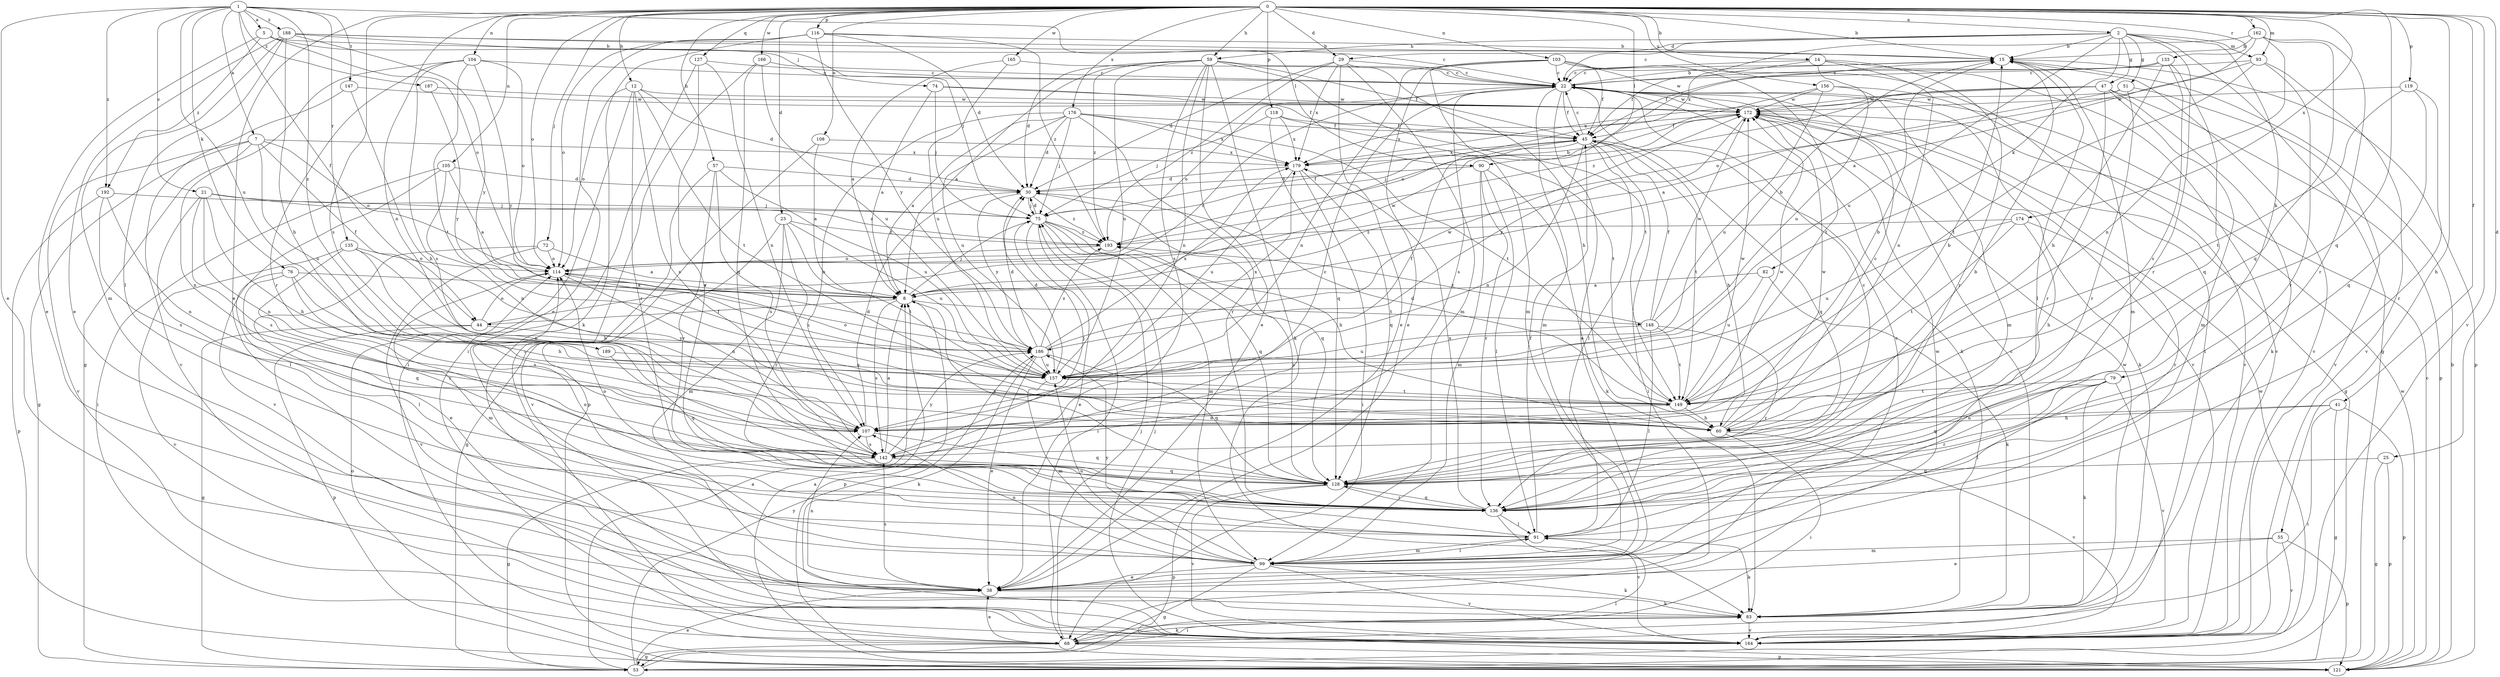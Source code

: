 strict digraph  {
0;
1;
2;
5;
7;
8;
12;
14;
15;
21;
22;
23;
25;
29;
30;
38;
41;
44;
45;
47;
51;
53;
55;
57;
59;
60;
68;
72;
74;
75;
76;
79;
82;
83;
90;
91;
93;
99;
103;
104;
105;
107;
108;
114;
116;
118;
119;
121;
127;
128;
133;
135;
136;
142;
147;
148;
149;
156;
157;
162;
164;
165;
166;
172;
174;
176;
179;
186;
187;
188;
189;
192;
193;
0 -> 2  [label=a];
0 -> 12  [label=b];
0 -> 14  [label=b];
0 -> 15  [label=b];
0 -> 23  [label=d];
0 -> 25  [label=d];
0 -> 29  [label=d];
0 -> 38  [label=e];
0 -> 41  [label=f];
0 -> 55  [label=h];
0 -> 57  [label=h];
0 -> 59  [label=h];
0 -> 72  [label=j];
0 -> 90  [label=l];
0 -> 93  [label=m];
0 -> 103  [label=n];
0 -> 104  [label=n];
0 -> 105  [label=n];
0 -> 107  [label=n];
0 -> 108  [label=o];
0 -> 114  [label=o];
0 -> 116  [label=p];
0 -> 118  [label=p];
0 -> 119  [label=p];
0 -> 127  [label=q];
0 -> 128  [label=q];
0 -> 133  [label=r];
0 -> 142  [label=s];
0 -> 156  [label=u];
0 -> 162  [label=v];
0 -> 164  [label=v];
0 -> 165  [label=w];
0 -> 166  [label=w];
0 -> 174  [label=x];
0 -> 176  [label=x];
1 -> 5  [label=a];
1 -> 7  [label=a];
1 -> 21  [label=c];
1 -> 38  [label=e];
1 -> 44  [label=f];
1 -> 76  [label=k];
1 -> 90  [label=l];
1 -> 135  [label=r];
1 -> 147  [label=t];
1 -> 157  [label=u];
1 -> 187  [label=z];
1 -> 188  [label=z];
1 -> 189  [label=z];
1 -> 192  [label=z];
2 -> 15  [label=b];
2 -> 22  [label=c];
2 -> 29  [label=d];
2 -> 47  [label=g];
2 -> 51  [label=g];
2 -> 53  [label=g];
2 -> 59  [label=h];
2 -> 79  [label=k];
2 -> 82  [label=k];
2 -> 93  [label=m];
2 -> 136  [label=r];
2 -> 157  [label=u];
5 -> 15  [label=b];
5 -> 38  [label=e];
5 -> 74  [label=j];
5 -> 114  [label=o];
5 -> 192  [label=z];
7 -> 44  [label=f];
7 -> 53  [label=g];
7 -> 107  [label=n];
7 -> 114  [label=o];
7 -> 157  [label=u];
7 -> 164  [label=v];
7 -> 179  [label=x];
8 -> 44  [label=f];
8 -> 75  [label=j];
8 -> 121  [label=p];
8 -> 142  [label=s];
8 -> 148  [label=t];
8 -> 172  [label=w];
12 -> 30  [label=d];
12 -> 68  [label=i];
12 -> 114  [label=o];
12 -> 136  [label=r];
12 -> 142  [label=s];
12 -> 149  [label=t];
12 -> 172  [label=w];
14 -> 22  [label=c];
14 -> 45  [label=f];
14 -> 107  [label=n];
14 -> 136  [label=r];
14 -> 157  [label=u];
14 -> 164  [label=v];
15 -> 22  [label=c];
15 -> 91  [label=l];
15 -> 99  [label=m];
15 -> 121  [label=p];
15 -> 164  [label=v];
21 -> 60  [label=h];
21 -> 75  [label=j];
21 -> 91  [label=l];
21 -> 107  [label=n];
21 -> 142  [label=s];
21 -> 193  [label=z];
22 -> 15  [label=b];
22 -> 38  [label=e];
22 -> 45  [label=f];
22 -> 83  [label=k];
22 -> 99  [label=m];
22 -> 114  [label=o];
22 -> 142  [label=s];
22 -> 164  [label=v];
22 -> 172  [label=w];
23 -> 53  [label=g];
23 -> 99  [label=m];
23 -> 136  [label=r];
23 -> 149  [label=t];
23 -> 157  [label=u];
23 -> 193  [label=z];
25 -> 53  [label=g];
25 -> 121  [label=p];
25 -> 128  [label=q];
29 -> 22  [label=c];
29 -> 30  [label=d];
29 -> 38  [label=e];
29 -> 60  [label=h];
29 -> 99  [label=m];
29 -> 179  [label=x];
29 -> 193  [label=z];
30 -> 75  [label=j];
30 -> 128  [label=q];
30 -> 186  [label=y];
30 -> 193  [label=z];
38 -> 22  [label=c];
38 -> 83  [label=k];
38 -> 107  [label=n];
38 -> 142  [label=s];
38 -> 172  [label=w];
41 -> 53  [label=g];
41 -> 60  [label=h];
41 -> 68  [label=i];
41 -> 107  [label=n];
41 -> 121  [label=p];
44 -> 22  [label=c];
44 -> 53  [label=g];
44 -> 114  [label=o];
44 -> 121  [label=p];
44 -> 186  [label=y];
45 -> 22  [label=c];
45 -> 60  [label=h];
45 -> 68  [label=i];
45 -> 75  [label=j];
45 -> 91  [label=l];
45 -> 107  [label=n];
45 -> 128  [label=q];
45 -> 149  [label=t];
45 -> 179  [label=x];
47 -> 83  [label=k];
47 -> 99  [label=m];
47 -> 121  [label=p];
47 -> 136  [label=r];
47 -> 172  [label=w];
47 -> 179  [label=x];
47 -> 193  [label=z];
51 -> 8  [label=a];
51 -> 136  [label=r];
51 -> 164  [label=v];
51 -> 172  [label=w];
53 -> 8  [label=a];
53 -> 38  [label=e];
53 -> 91  [label=l];
53 -> 172  [label=w];
53 -> 186  [label=y];
55 -> 38  [label=e];
55 -> 99  [label=m];
55 -> 121  [label=p];
55 -> 164  [label=v];
57 -> 30  [label=d];
57 -> 136  [label=r];
57 -> 142  [label=s];
57 -> 157  [label=u];
57 -> 164  [label=v];
59 -> 8  [label=a];
59 -> 22  [label=c];
59 -> 30  [label=d];
59 -> 38  [label=e];
59 -> 45  [label=f];
59 -> 83  [label=k];
59 -> 107  [label=n];
59 -> 142  [label=s];
59 -> 149  [label=t];
59 -> 157  [label=u];
59 -> 193  [label=z];
60 -> 15  [label=b];
60 -> 22  [label=c];
60 -> 68  [label=i];
60 -> 164  [label=v];
60 -> 172  [label=w];
68 -> 38  [label=e];
68 -> 53  [label=g];
68 -> 75  [label=j];
68 -> 83  [label=k];
68 -> 121  [label=p];
72 -> 8  [label=a];
72 -> 38  [label=e];
72 -> 114  [label=o];
72 -> 164  [label=v];
74 -> 8  [label=a];
74 -> 45  [label=f];
74 -> 75  [label=j];
74 -> 172  [label=w];
75 -> 30  [label=d];
75 -> 38  [label=e];
75 -> 45  [label=f];
75 -> 60  [label=h];
75 -> 68  [label=i];
75 -> 99  [label=m];
75 -> 128  [label=q];
75 -> 193  [label=z];
76 -> 8  [label=a];
76 -> 60  [label=h];
76 -> 91  [label=l];
76 -> 128  [label=q];
76 -> 142  [label=s];
79 -> 83  [label=k];
79 -> 91  [label=l];
79 -> 128  [label=q];
79 -> 136  [label=r];
79 -> 149  [label=t];
79 -> 164  [label=v];
82 -> 8  [label=a];
82 -> 83  [label=k];
82 -> 157  [label=u];
83 -> 22  [label=c];
83 -> 68  [label=i];
83 -> 164  [label=v];
83 -> 172  [label=w];
90 -> 30  [label=d];
90 -> 83  [label=k];
90 -> 91  [label=l];
90 -> 99  [label=m];
90 -> 136  [label=r];
91 -> 45  [label=f];
91 -> 83  [label=k];
91 -> 99  [label=m];
91 -> 114  [label=o];
93 -> 22  [label=c];
93 -> 114  [label=o];
93 -> 136  [label=r];
93 -> 149  [label=t];
93 -> 164  [label=v];
99 -> 38  [label=e];
99 -> 53  [label=g];
99 -> 83  [label=k];
99 -> 91  [label=l];
99 -> 107  [label=n];
99 -> 157  [label=u];
99 -> 164  [label=v];
99 -> 186  [label=y];
103 -> 22  [label=c];
103 -> 38  [label=e];
103 -> 45  [label=f];
103 -> 68  [label=i];
103 -> 99  [label=m];
103 -> 107  [label=n];
103 -> 149  [label=t];
103 -> 172  [label=w];
104 -> 22  [label=c];
104 -> 53  [label=g];
104 -> 114  [label=o];
104 -> 136  [label=r];
104 -> 142  [label=s];
104 -> 149  [label=t];
104 -> 186  [label=y];
105 -> 8  [label=a];
105 -> 30  [label=d];
105 -> 68  [label=i];
105 -> 107  [label=n];
105 -> 164  [label=v];
107 -> 30  [label=d];
107 -> 128  [label=q];
107 -> 142  [label=s];
107 -> 172  [label=w];
108 -> 8  [label=a];
108 -> 121  [label=p];
108 -> 179  [label=x];
114 -> 8  [label=a];
114 -> 99  [label=m];
114 -> 107  [label=n];
114 -> 157  [label=u];
116 -> 15  [label=b];
116 -> 30  [label=d];
116 -> 38  [label=e];
116 -> 83  [label=k];
116 -> 114  [label=o];
116 -> 186  [label=y];
116 -> 193  [label=z];
118 -> 45  [label=f];
118 -> 75  [label=j];
118 -> 128  [label=q];
118 -> 149  [label=t];
118 -> 179  [label=x];
119 -> 128  [label=q];
119 -> 136  [label=r];
119 -> 149  [label=t];
119 -> 172  [label=w];
121 -> 8  [label=a];
121 -> 15  [label=b];
121 -> 22  [label=c];
121 -> 114  [label=o];
121 -> 172  [label=w];
127 -> 22  [label=c];
127 -> 68  [label=i];
127 -> 107  [label=n];
127 -> 136  [label=r];
128 -> 8  [label=a];
128 -> 15  [label=b];
128 -> 22  [label=c];
128 -> 121  [label=p];
128 -> 136  [label=r];
128 -> 164  [label=v];
128 -> 193  [label=z];
133 -> 22  [label=c];
133 -> 45  [label=f];
133 -> 60  [label=h];
133 -> 128  [label=q];
133 -> 142  [label=s];
135 -> 60  [label=h];
135 -> 107  [label=n];
135 -> 114  [label=o];
135 -> 136  [label=r];
135 -> 164  [label=v];
136 -> 91  [label=l];
136 -> 114  [label=o];
136 -> 128  [label=q];
136 -> 164  [label=v];
136 -> 179  [label=x];
142 -> 8  [label=a];
142 -> 22  [label=c];
142 -> 53  [label=g];
142 -> 75  [label=j];
142 -> 128  [label=q];
142 -> 186  [label=y];
147 -> 60  [label=h];
147 -> 164  [label=v];
147 -> 172  [label=w];
148 -> 15  [label=b];
148 -> 45  [label=f];
148 -> 91  [label=l];
148 -> 136  [label=r];
148 -> 149  [label=t];
148 -> 157  [label=u];
148 -> 172  [label=w];
148 -> 193  [label=z];
149 -> 15  [label=b];
149 -> 30  [label=d];
149 -> 60  [label=h];
149 -> 107  [label=n];
149 -> 172  [label=w];
156 -> 99  [label=m];
156 -> 114  [label=o];
156 -> 157  [label=u];
156 -> 164  [label=v];
156 -> 172  [label=w];
157 -> 30  [label=d];
157 -> 45  [label=f];
157 -> 99  [label=m];
157 -> 114  [label=o];
157 -> 149  [label=t];
157 -> 179  [label=x];
162 -> 8  [label=a];
162 -> 15  [label=b];
162 -> 107  [label=n];
162 -> 128  [label=q];
162 -> 136  [label=r];
162 -> 179  [label=x];
164 -> 75  [label=j];
165 -> 8  [label=a];
165 -> 22  [label=c];
165 -> 157  [label=u];
166 -> 22  [label=c];
166 -> 68  [label=i];
166 -> 128  [label=q];
166 -> 157  [label=u];
172 -> 45  [label=f];
172 -> 53  [label=g];
172 -> 83  [label=k];
172 -> 179  [label=x];
172 -> 186  [label=y];
174 -> 60  [label=h];
174 -> 136  [label=r];
174 -> 149  [label=t];
174 -> 157  [label=u];
174 -> 193  [label=z];
176 -> 8  [label=a];
176 -> 30  [label=d];
176 -> 45  [label=f];
176 -> 75  [label=j];
176 -> 107  [label=n];
176 -> 136  [label=r];
176 -> 149  [label=t];
176 -> 157  [label=u];
176 -> 179  [label=x];
179 -> 30  [label=d];
179 -> 68  [label=i];
179 -> 128  [label=q];
179 -> 157  [label=u];
186 -> 30  [label=d];
186 -> 38  [label=e];
186 -> 83  [label=k];
186 -> 128  [label=q];
186 -> 157  [label=u];
186 -> 172  [label=w];
186 -> 179  [label=x];
186 -> 193  [label=z];
187 -> 172  [label=w];
187 -> 186  [label=y];
188 -> 15  [label=b];
188 -> 22  [label=c];
188 -> 38  [label=e];
188 -> 60  [label=h];
188 -> 75  [label=j];
188 -> 91  [label=l];
188 -> 99  [label=m];
188 -> 186  [label=y];
189 -> 128  [label=q];
189 -> 157  [label=u];
192 -> 75  [label=j];
192 -> 107  [label=n];
192 -> 121  [label=p];
192 -> 142  [label=s];
193 -> 15  [label=b];
193 -> 114  [label=o];
}
